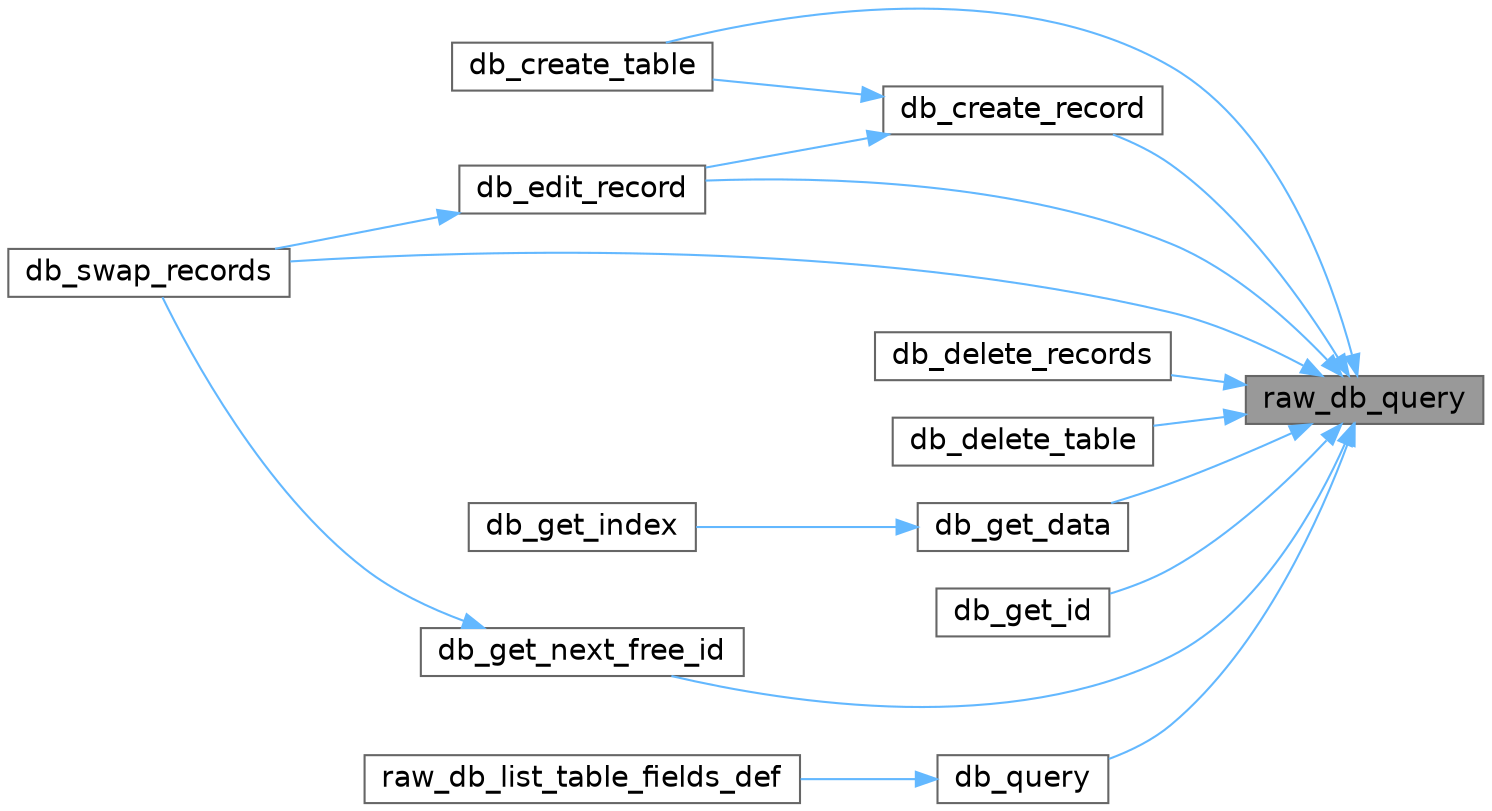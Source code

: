digraph "raw_db_query"
{
 // LATEX_PDF_SIZE
  bgcolor="transparent";
  edge [fontname=Helvetica,fontsize=14,labelfontname=Helvetica,labelfontsize=14];
  node [fontname=Helvetica,fontsize=14,shape=box,height=0.2,width=0.4];
  rankdir="RL";
  Node1 [id="Node000001",label="raw_db_query",height=0.2,width=0.4,color="gray40", fillcolor="grey60", style="filled", fontcolor="black",tooltip=" "];
  Node1 -> Node2 [id="edge1_Node000001_Node000002",dir="back",color="steelblue1",style="solid",tooltip=" "];
  Node2 [id="Node000002",label="db_create_record",height=0.2,width=0.4,color="grey40", fillcolor="white", style="filled",URL="$d9/d92/db__common_8inc_8php.html#a8833c99dd19a96686010d6186d464f23",tooltip=" "];
  Node2 -> Node3 [id="edge2_Node000002_Node000003",dir="back",color="steelblue1",style="solid",tooltip=" "];
  Node3 [id="Node000003",label="db_create_table",height=0.2,width=0.4,color="grey40", fillcolor="white", style="filled",URL="$d9/d92/db__common_8inc_8php.html#a936f838f8c0e21031350e9354cab55d5",tooltip=" "];
  Node2 -> Node4 [id="edge3_Node000002_Node000004",dir="back",color="steelblue1",style="solid",tooltip=" "];
  Node4 [id="Node000004",label="db_edit_record",height=0.2,width=0.4,color="grey40", fillcolor="white", style="filled",URL="$d9/d92/db__common_8inc_8php.html#a3fceaf1354f4886f8e6d9ce79b9f0ce1",tooltip=" "];
  Node4 -> Node5 [id="edge4_Node000004_Node000005",dir="back",color="steelblue1",style="solid",tooltip=" "];
  Node5 [id="Node000005",label="db_swap_records",height=0.2,width=0.4,color="grey40", fillcolor="white", style="filled",URL="$d9/d92/db__common_8inc_8php.html#a111b2e22e83336d81be9c2fae45a8adb",tooltip=" "];
  Node1 -> Node3 [id="edge5_Node000001_Node000003",dir="back",color="steelblue1",style="solid",tooltip=" "];
  Node1 -> Node6 [id="edge6_Node000001_Node000006",dir="back",color="steelblue1",style="solid",tooltip=" "];
  Node6 [id="Node000006",label="db_delete_records",height=0.2,width=0.4,color="grey40", fillcolor="white", style="filled",URL="$d9/d92/db__common_8inc_8php.html#ae83a69515cbe0c60c6a894fa416860bf",tooltip=" "];
  Node1 -> Node7 [id="edge7_Node000001_Node000007",dir="back",color="steelblue1",style="solid",tooltip=" "];
  Node7 [id="Node000007",label="db_delete_table",height=0.2,width=0.4,color="grey40", fillcolor="white", style="filled",URL="$d9/d92/db__common_8inc_8php.html#ae43cfcea99ecca78b6ef1e1e9c22c8e9",tooltip=" "];
  Node1 -> Node4 [id="edge8_Node000001_Node000004",dir="back",color="steelblue1",style="solid",tooltip=" "];
  Node1 -> Node8 [id="edge9_Node000001_Node000008",dir="back",color="steelblue1",style="solid",tooltip=" "];
  Node8 [id="Node000008",label="db_get_data",height=0.2,width=0.4,color="grey40", fillcolor="white", style="filled",URL="$d9/d92/db__common_8inc_8php.html#a7bd603470b466f5d841634e4f2deb847",tooltip=" "];
  Node8 -> Node9 [id="edge10_Node000008_Node000009",dir="back",color="steelblue1",style="solid",tooltip=" "];
  Node9 [id="Node000009",label="db_get_index",height=0.2,width=0.4,color="grey40", fillcolor="white", style="filled",URL="$d9/d92/db__common_8inc_8php.html#aee9b4beb331414bb0a79ff61ce3f9587",tooltip=" "];
  Node1 -> Node10 [id="edge11_Node000001_Node000010",dir="back",color="steelblue1",style="solid",tooltip=" "];
  Node10 [id="Node000010",label="db_get_id",height=0.2,width=0.4,color="grey40", fillcolor="white", style="filled",URL="$d9/d92/db__common_8inc_8php.html#a013284fcfe2e9831d68cd86b793a1d42",tooltip=" "];
  Node1 -> Node11 [id="edge12_Node000001_Node000011",dir="back",color="steelblue1",style="solid",tooltip=" "];
  Node11 [id="Node000011",label="db_get_next_free_id",height=0.2,width=0.4,color="grey40", fillcolor="white", style="filled",URL="$d9/d92/db__common_8inc_8php.html#a14c6dea7a68f757bca21db9b70b5454d",tooltip=" "];
  Node11 -> Node5 [id="edge13_Node000011_Node000005",dir="back",color="steelblue1",style="solid",tooltip=" "];
  Node1 -> Node12 [id="edge14_Node000001_Node000012",dir="back",color="steelblue1",style="solid",tooltip=" "];
  Node12 [id="Node000012",label="db_query",height=0.2,width=0.4,color="grey40", fillcolor="white", style="filled",URL="$d9/d92/db__common_8inc_8php.html#a9e096321b86945d128746ac7bedce8f3",tooltip=" "];
  Node12 -> Node13 [id="edge15_Node000012_Node000013",dir="back",color="steelblue1",style="solid",tooltip=" "];
  Node13 [id="Node000013",label="raw_db_list_table_fields_def",height=0.2,width=0.4,color="grey40", fillcolor="white", style="filled",URL="$d3/d41/db__sqlite_8inc_8php.html#a58cd9e1d69cbdfae39b0dbfa12592bc9",tooltip=" "];
  Node1 -> Node5 [id="edge16_Node000001_Node000005",dir="back",color="steelblue1",style="solid",tooltip=" "];
}
